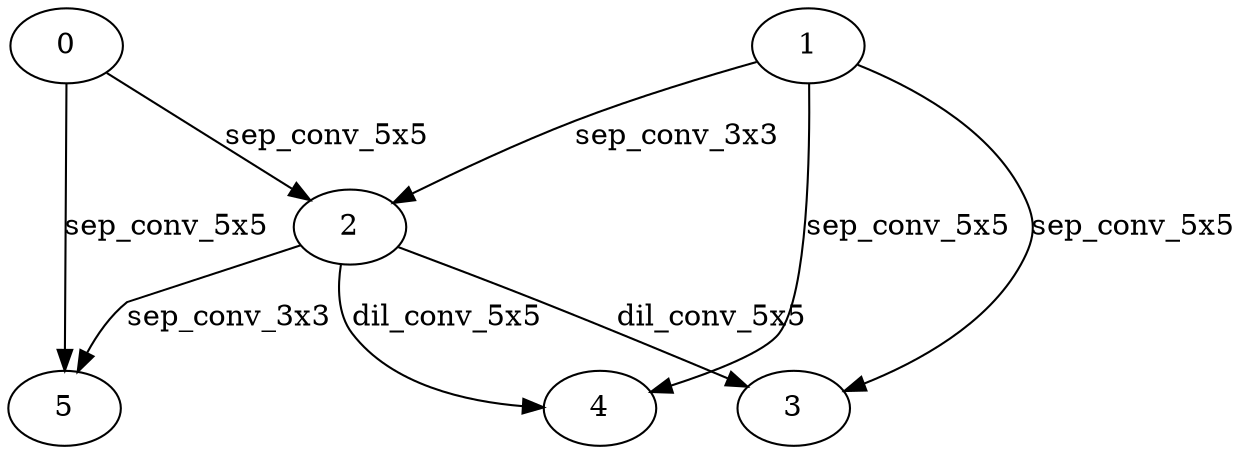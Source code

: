 digraph normal_cell_36 {
	0 -> 2 [label=sep_conv_5x5]
	1 -> 2 [label=sep_conv_3x3]
	2 -> 3 [label=dil_conv_5x5]
	1 -> 3 [label=sep_conv_5x5]
	2 -> 4 [label=dil_conv_5x5]
	1 -> 4 [label=sep_conv_5x5]
	0 -> 5 [label=sep_conv_5x5]
	2 -> 5 [label=sep_conv_3x3]
}
